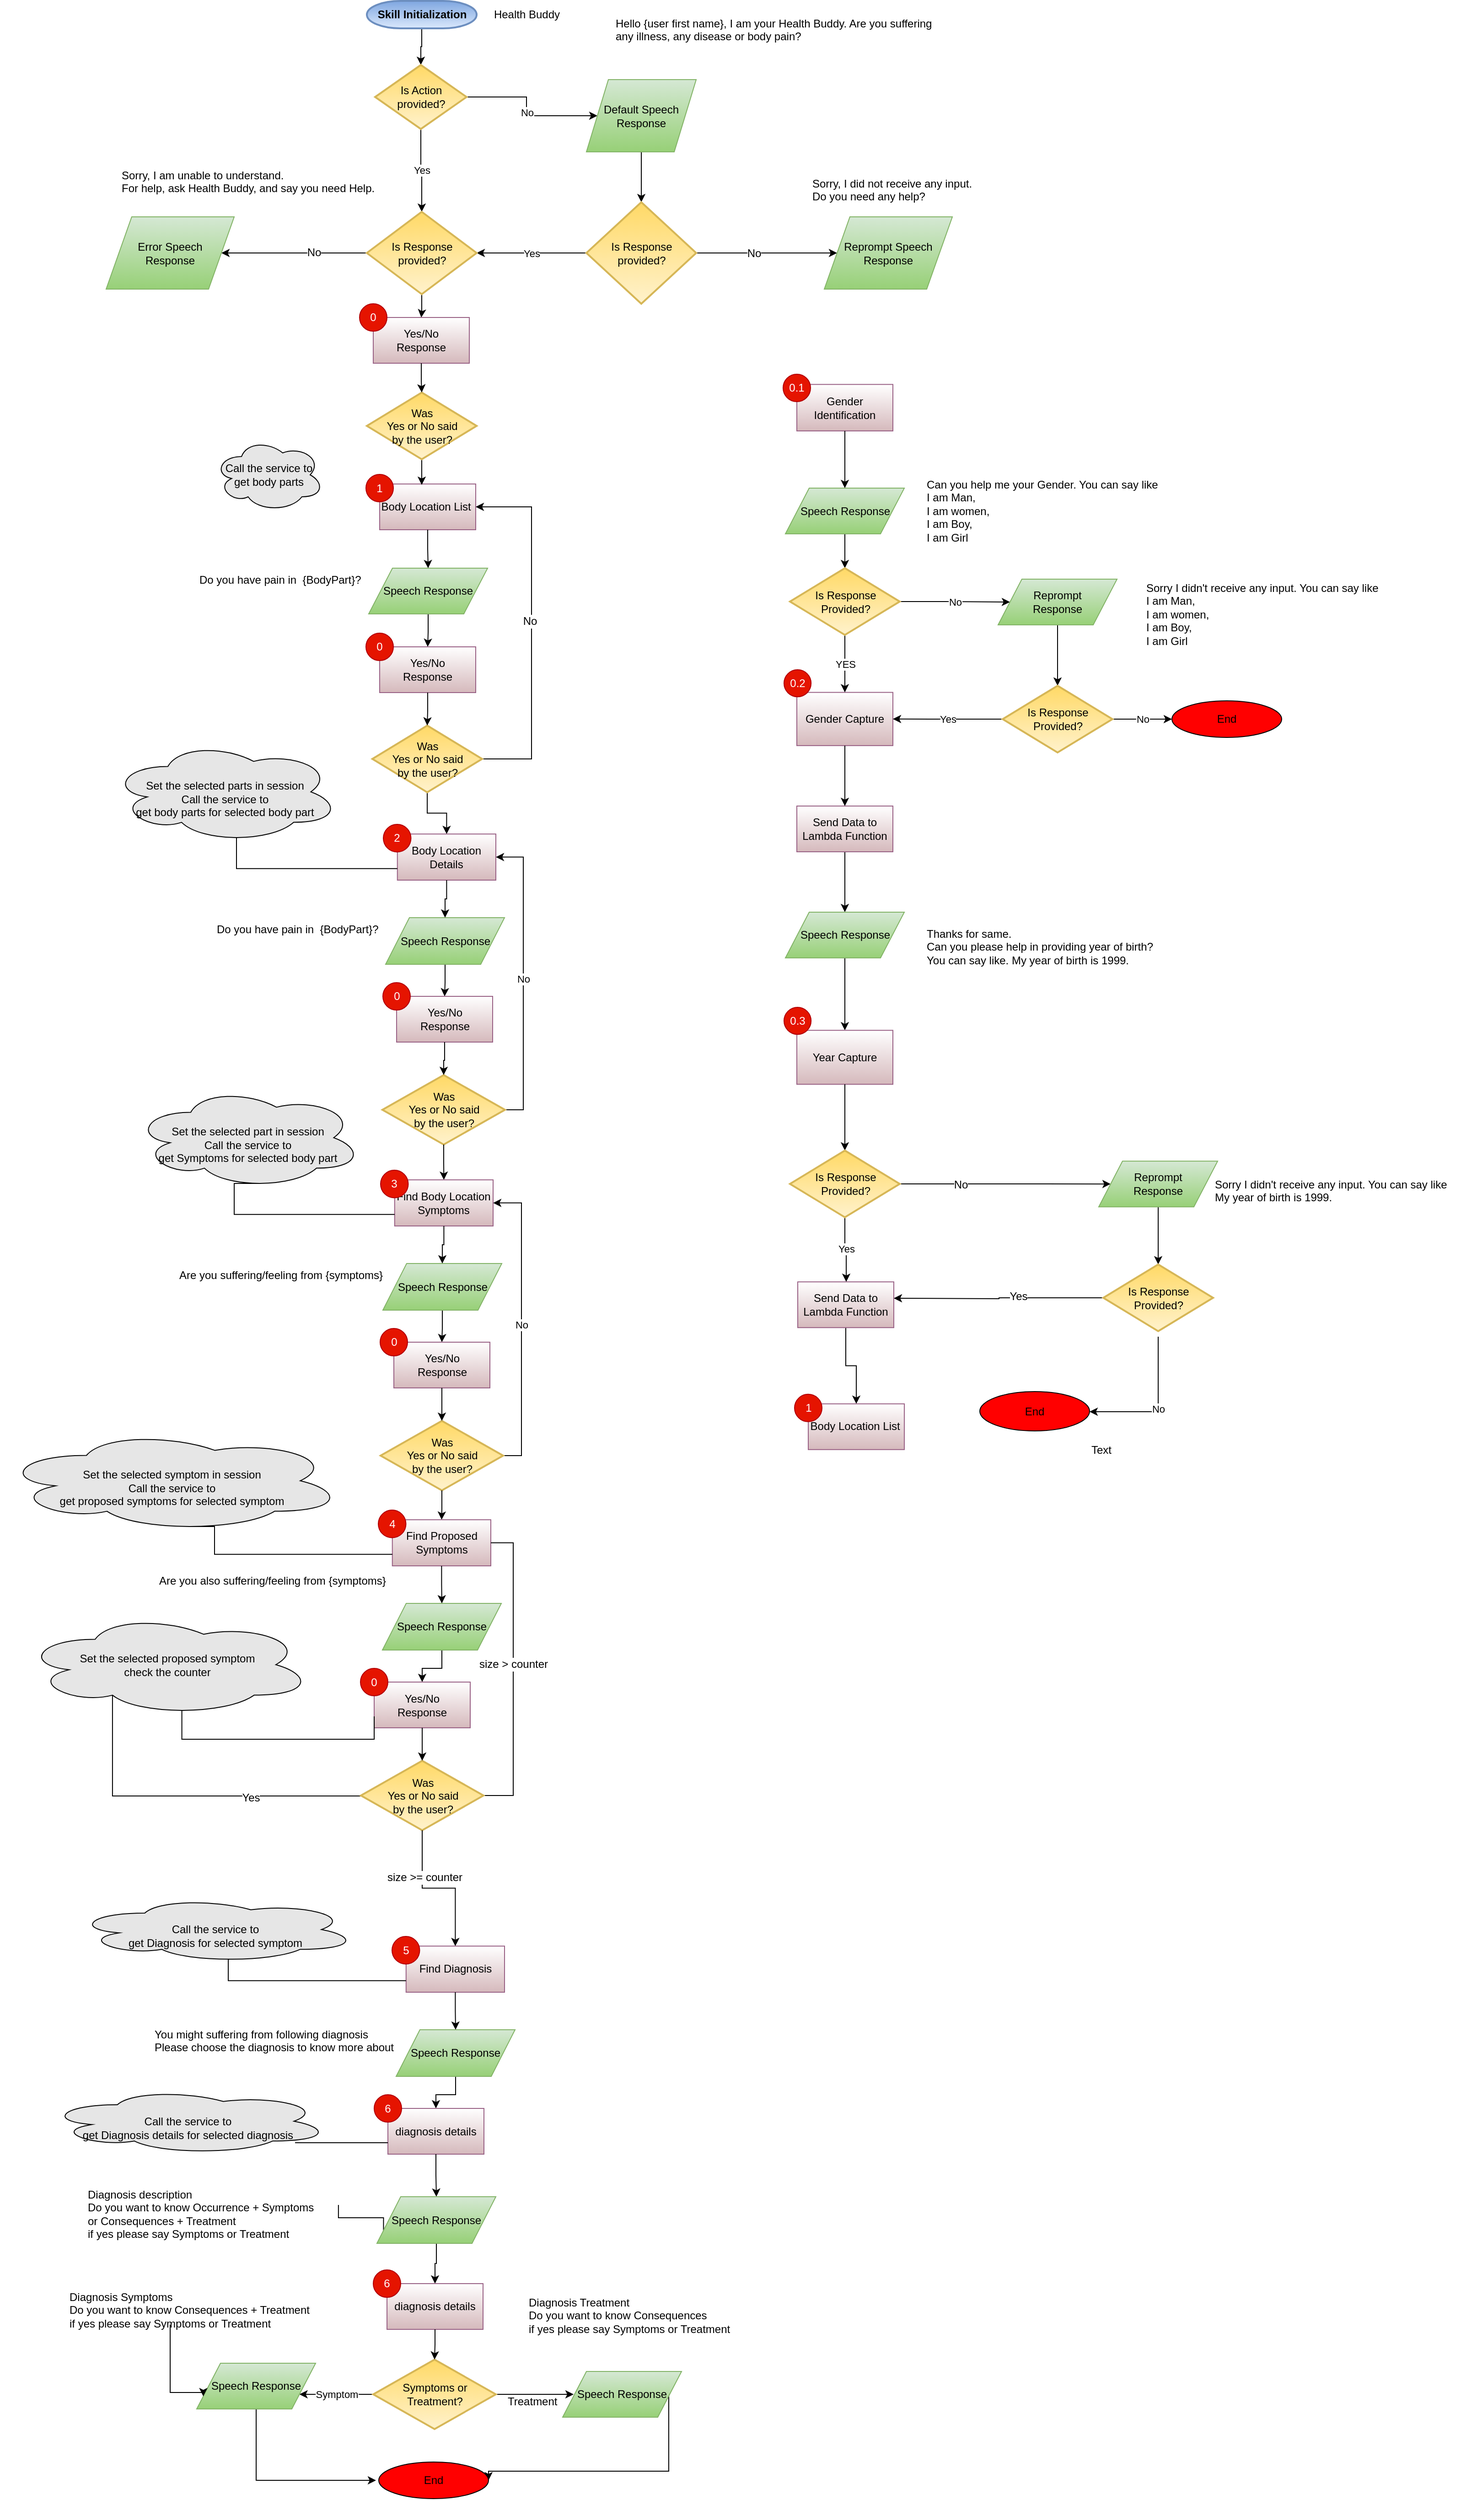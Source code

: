 <mxfile version="10.6.7"><diagram id="yexYXzc3wkIzJ4UL2byO" name="Page-1"><mxGraphModel dx="2012" dy="637" grid="1" gridSize="10" guides="1" tooltips="1" connect="1" arrows="1" fold="1" page="1" pageScale="1" pageWidth="850" pageHeight="1100" math="0" shadow="0"><root><mxCell id="0"/><mxCell id="1" parent="0"/><mxCell id="HhdghhGYLFXTuzPqGPr1-6" style="edgeStyle=orthogonalEdgeStyle;rounded=0;orthogonalLoop=1;jettySize=auto;html=1;exitX=0.5;exitY=1;exitDx=0;exitDy=0;exitPerimeter=0;" parent="1" source="HhdghhGYLFXTuzPqGPr1-1" target="HhdghhGYLFXTuzPqGPr1-5" edge="1"><mxGeometry relative="1" as="geometry"/></mxCell><mxCell id="HhdghhGYLFXTuzPqGPr1-1" value="Skill Initialization" style="shape=mxgraph.flowchart.terminator;fillColor=#dae8fc;strokeColor=#6c8ebf;strokeWidth=2;gradientDirection=north;fontStyle=1;html=1;gradientColor=#7ea6e0;" parent="1" vertex="1"><mxGeometry x="170" y="90" width="120" height="30" as="geometry"/></mxCell><mxCell id="HhdghhGYLFXTuzPqGPr1-2" value="Health Buddy" style="text;html=1;strokeColor=none;fillColor=none;align=center;verticalAlign=middle;whiteSpace=wrap;rounded=0;" parent="1" vertex="1"><mxGeometry x="300" y="95" width="90" height="20" as="geometry"/></mxCell><mxCell id="HhdghhGYLFXTuzPqGPr1-8" value="No" style="edgeStyle=orthogonalEdgeStyle;rounded=0;orthogonalLoop=1;jettySize=auto;html=1;exitX=1;exitY=0.5;exitDx=0;exitDy=0;exitPerimeter=0;entryX=0;entryY=0.5;entryDx=0;entryDy=0;" parent="1" source="HhdghhGYLFXTuzPqGPr1-5" target="HhdghhGYLFXTuzPqGPr1-7" edge="1"><mxGeometry relative="1" as="geometry"/></mxCell><mxCell id="HhdghhGYLFXTuzPqGPr1-24" value="Yes" style="edgeStyle=orthogonalEdgeStyle;rounded=0;orthogonalLoop=1;jettySize=auto;html=1;exitX=0.5;exitY=1;exitDx=0;exitDy=0;exitPerimeter=0;entryX=0.5;entryY=0;entryDx=0;entryDy=0;entryPerimeter=0;" parent="1" source="HhdghhGYLFXTuzPqGPr1-5" target="HhdghhGYLFXTuzPqGPr1-23" edge="1"><mxGeometry relative="1" as="geometry"/></mxCell><mxCell id="HhdghhGYLFXTuzPqGPr1-5" value="Is Action &lt;br&gt;provided?" style="shape=mxgraph.flowchart.decision;fillColor=#fff2cc;strokeColor=#d6b656;strokeWidth=2;gradientDirection=north;fontStyle=0;html=1;gradientColor=#ffd966;" parent="1" vertex="1"><mxGeometry x="179" y="160" width="100" height="70" as="geometry"/></mxCell><mxCell id="HhdghhGYLFXTuzPqGPr1-11" style="edgeStyle=orthogonalEdgeStyle;rounded=0;orthogonalLoop=1;jettySize=auto;html=1;exitX=0.5;exitY=1;exitDx=0;exitDy=0;entryX=0.5;entryY=0;entryDx=0;entryDy=0;entryPerimeter=0;" parent="1" source="HhdghhGYLFXTuzPqGPr1-7" target="HhdghhGYLFXTuzPqGPr1-10" edge="1"><mxGeometry relative="1" as="geometry"/></mxCell><mxCell id="HhdghhGYLFXTuzPqGPr1-7" value="Default Speech Response" style="shape=parallelogram;perimeter=parallelogramPerimeter;whiteSpace=wrap;html=1;fillColor=#d5e8d4;strokeColor=#82b366;gradientColor=#97d077;" parent="1" vertex="1"><mxGeometry x="410" y="176" width="120" height="79" as="geometry"/></mxCell><mxCell id="HhdghhGYLFXTuzPqGPr1-9" value="Hello {user first name}, I am your Health Buddy. Are you suffering&amp;nbsp;&lt;br&gt;any illness, any disease or body pain?&lt;br&gt;" style="text;html=1;resizable=0;points=[];autosize=1;align=left;verticalAlign=top;spacingTop=-4;" parent="1" vertex="1"><mxGeometry x="440" y="105" width="370" height="30" as="geometry"/></mxCell><mxCell id="HhdghhGYLFXTuzPqGPr1-13" style="edgeStyle=orthogonalEdgeStyle;rounded=0;orthogonalLoop=1;jettySize=auto;html=1;exitX=1;exitY=0.5;exitDx=0;exitDy=0;exitPerimeter=0;entryX=0;entryY=0.5;entryDx=0;entryDy=0;" parent="1" source="HhdghhGYLFXTuzPqGPr1-10" target="HhdghhGYLFXTuzPqGPr1-12" edge="1"><mxGeometry relative="1" as="geometry"/></mxCell><mxCell id="HhdghhGYLFXTuzPqGPr1-14" value="No" style="text;html=1;resizable=0;points=[];align=center;verticalAlign=middle;labelBackgroundColor=#ffffff;" parent="HhdghhGYLFXTuzPqGPr1-13" vertex="1" connectable="0"><mxGeometry x="-0.18" relative="1" as="geometry"><mxPoint as="offset"/></mxGeometry></mxCell><mxCell id="HhdghhGYLFXTuzPqGPr1-25" value="Yes" style="edgeStyle=orthogonalEdgeStyle;rounded=0;orthogonalLoop=1;jettySize=auto;html=1;exitX=0;exitY=0.5;exitDx=0;exitDy=0;exitPerimeter=0;" parent="1" source="HhdghhGYLFXTuzPqGPr1-10" target="HhdghhGYLFXTuzPqGPr1-23" edge="1"><mxGeometry relative="1" as="geometry"/></mxCell><mxCell id="HhdghhGYLFXTuzPqGPr1-10" value="Is Response &lt;br&gt;provided?" style="shape=mxgraph.flowchart.decision;fillColor=#fff2cc;strokeColor=#d6b656;strokeWidth=2;gradientDirection=north;fontStyle=0;html=1;gradientColor=#ffd966;" parent="1" vertex="1"><mxGeometry x="410" y="310" width="120" height="111" as="geometry"/></mxCell><mxCell id="HhdghhGYLFXTuzPqGPr1-12" value="Reprompt Speech Response" style="shape=parallelogram;perimeter=parallelogramPerimeter;whiteSpace=wrap;html=1;fillColor=#d5e8d4;strokeColor=#82b366;gradientColor=#97d077;" parent="1" vertex="1"><mxGeometry x="670" y="326" width="140" height="79" as="geometry"/></mxCell><mxCell id="HhdghhGYLFXTuzPqGPr1-15" value="Sorry, I did not receive any input. &lt;br&gt;Do you need any help?&amp;nbsp;" style="text;html=1;resizable=0;points=[];autosize=1;align=left;verticalAlign=top;spacingTop=-4;" parent="1" vertex="1"><mxGeometry x="655" y="280" width="190" height="30" as="geometry"/></mxCell><mxCell id="HhdghhGYLFXTuzPqGPr1-27" style="edgeStyle=orthogonalEdgeStyle;rounded=0;orthogonalLoop=1;jettySize=auto;html=1;exitX=0;exitY=0.5;exitDx=0;exitDy=0;exitPerimeter=0;" parent="1" source="HhdghhGYLFXTuzPqGPr1-23" target="HhdghhGYLFXTuzPqGPr1-26" edge="1"><mxGeometry relative="1" as="geometry"/></mxCell><mxCell id="HhdghhGYLFXTuzPqGPr1-30" value="No" style="text;html=1;resizable=0;points=[];align=center;verticalAlign=middle;labelBackgroundColor=#ffffff;" parent="HhdghhGYLFXTuzPqGPr1-27" vertex="1" connectable="0"><mxGeometry x="-0.114" y="-12" relative="1" as="geometry"><mxPoint x="12" y="11" as="offset"/></mxGeometry></mxCell><mxCell id="ZBd6XxnPCs_JiN9Ox6Yn-4" style="edgeStyle=orthogonalEdgeStyle;rounded=0;orthogonalLoop=1;jettySize=auto;html=1;entryX=0.5;entryY=0;entryDx=0;entryDy=0;" parent="1" source="HhdghhGYLFXTuzPqGPr1-23" target="ZBd6XxnPCs_JiN9Ox6Yn-2" edge="1"><mxGeometry relative="1" as="geometry"/></mxCell><mxCell id="HhdghhGYLFXTuzPqGPr1-23" value="Is Response &lt;br&gt;provided?" style="shape=mxgraph.flowchart.decision;fillColor=#fff2cc;strokeColor=#d6b656;strokeWidth=2;gradientDirection=north;fontStyle=0;html=1;gradientColor=#ffd966;" parent="1" vertex="1"><mxGeometry x="170" y="320.5" width="120" height="90" as="geometry"/></mxCell><mxCell id="HhdghhGYLFXTuzPqGPr1-26" value="Error Speech &lt;br&gt;Response" style="shape=parallelogram;perimeter=parallelogramPerimeter;whiteSpace=wrap;html=1;fillColor=#d5e8d4;strokeColor=#82b366;gradientColor=#97d077;" parent="1" vertex="1"><mxGeometry x="-115" y="326" width="140" height="79" as="geometry"/></mxCell><mxCell id="HhdghhGYLFXTuzPqGPr1-28" value="Sorry, I am unable to understand.&lt;br&gt;For help, ask Health Buddy, and say you need Help.&lt;br&gt;" style="text;html=1;resizable=0;points=[];autosize=1;align=left;verticalAlign=top;spacingTop=-4;" parent="1" vertex="1"><mxGeometry x="-100" y="271" width="290" height="30" as="geometry"/></mxCell><mxCell id="HhdghhGYLFXTuzPqGPr1-79" value="" style="group" parent="1" vertex="1" connectable="0"><mxGeometry x="169" y="607.5" width="120" height="60.5" as="geometry"/></mxCell><mxCell id="HhdghhGYLFXTuzPqGPr1-33" value="Body Location List&amp;nbsp;" style="rounded=0;whiteSpace=wrap;html=1;fillColor=#ffffff;strokeColor=#996185;gradientColor=#D5B9BC;" parent="HhdghhGYLFXTuzPqGPr1-79" vertex="1"><mxGeometry x="15" y="10.5" width="105" height="50" as="geometry"/></mxCell><mxCell id="HhdghhGYLFXTuzPqGPr1-48" value="1" style="ellipse;whiteSpace=wrap;html=1;aspect=fixed;fillColor=#e51400;strokeColor=#B20000;fontColor=#ffffff;" parent="HhdghhGYLFXTuzPqGPr1-79" vertex="1"><mxGeometry width="30" height="30" as="geometry"/></mxCell><mxCell id="ZBd6XxnPCs_JiN9Ox6Yn-1" value="" style="group" parent="1" vertex="1" connectable="0"><mxGeometry x="162" y="421" width="120" height="65" as="geometry"/></mxCell><mxCell id="ZBd6XxnPCs_JiN9Ox6Yn-2" value="Yes/No &lt;br&gt;Response" style="rounded=0;whiteSpace=wrap;html=1;fillColor=#ffffff;strokeColor=#996185;gradientColor=#D5B9BC;" parent="ZBd6XxnPCs_JiN9Ox6Yn-1" vertex="1"><mxGeometry x="15" y="15" width="105" height="50" as="geometry"/></mxCell><mxCell id="ZBd6XxnPCs_JiN9Ox6Yn-3" value="0" style="ellipse;whiteSpace=wrap;html=1;aspect=fixed;fillColor=#e51400;strokeColor=#B20000;fontColor=#ffffff;" parent="ZBd6XxnPCs_JiN9Ox6Yn-1" vertex="1"><mxGeometry width="30" height="30" as="geometry"/></mxCell><mxCell id="ZBd6XxnPCs_JiN9Ox6Yn-8" style="edgeStyle=orthogonalEdgeStyle;rounded=0;orthogonalLoop=1;jettySize=auto;html=1;exitX=0.5;exitY=1;exitDx=0;exitDy=0;exitPerimeter=0;entryX=0.438;entryY=0.02;entryDx=0;entryDy=0;entryPerimeter=0;" parent="1" source="ZBd6XxnPCs_JiN9Ox6Yn-5" target="HhdghhGYLFXTuzPqGPr1-33" edge="1"><mxGeometry relative="1" as="geometry"/></mxCell><mxCell id="ZBd6XxnPCs_JiN9Ox6Yn-5" value="Was&lt;br&gt;Yes or No said&lt;br&gt;by the user?&lt;br&gt;" style="shape=mxgraph.flowchart.decision;fillColor=#fff2cc;strokeColor=#d6b656;strokeWidth=2;gradientDirection=north;fontStyle=0;html=1;gradientColor=#ffd966;" parent="1" vertex="1"><mxGeometry x="170" y="518" width="120" height="73" as="geometry"/></mxCell><mxCell id="ZBd6XxnPCs_JiN9Ox6Yn-7" value="" style="edgeStyle=orthogonalEdgeStyle;rounded=0;orthogonalLoop=1;jettySize=auto;html=1;" parent="1" source="ZBd6XxnPCs_JiN9Ox6Yn-2" target="ZBd6XxnPCs_JiN9Ox6Yn-5" edge="1"><mxGeometry relative="1" as="geometry"/></mxCell><mxCell id="ZBd6XxnPCs_JiN9Ox6Yn-9" value="Call the service to&lt;br&gt;get body parts&lt;br&gt;" style="ellipse;shape=cloud;whiteSpace=wrap;html=1;fillColor=#E6E6E6;" parent="1" vertex="1"><mxGeometry x="3" y="568" width="120" height="80" as="geometry"/></mxCell><mxCell id="ZBd6XxnPCs_JiN9Ox6Yn-17" value="" style="edgeStyle=orthogonalEdgeStyle;rounded=0;orthogonalLoop=1;jettySize=auto;html=1;" parent="1" source="ZBd6XxnPCs_JiN9Ox6Yn-10" target="ZBd6XxnPCs_JiN9Ox6Yn-14" edge="1"><mxGeometry relative="1" as="geometry"/></mxCell><mxCell id="ZBd6XxnPCs_JiN9Ox6Yn-10" value="Speech Response" style="shape=parallelogram;perimeter=parallelogramPerimeter;whiteSpace=wrap;html=1;fillColor=#d5e8d4;strokeColor=#82b366;gradientColor=#97d077;" parent="1" vertex="1"><mxGeometry x="172" y="710" width="130" height="50" as="geometry"/></mxCell><mxCell id="ZBd6XxnPCs_JiN9Ox6Yn-11" style="edgeStyle=orthogonalEdgeStyle;rounded=0;orthogonalLoop=1;jettySize=auto;html=1;exitX=0.5;exitY=1;exitDx=0;exitDy=0;entryX=0.5;entryY=0;entryDx=0;entryDy=0;" parent="1" source="HhdghhGYLFXTuzPqGPr1-33" target="ZBd6XxnPCs_JiN9Ox6Yn-10" edge="1"><mxGeometry relative="1" as="geometry"/></mxCell><mxCell id="ZBd6XxnPCs_JiN9Ox6Yn-12" value="Do you have pain in&amp;nbsp; {BodyPart}?&lt;br&gt;" style="text;html=1;resizable=0;points=[];autosize=1;align=left;verticalAlign=top;spacingTop=-4;" parent="1" vertex="1"><mxGeometry x="-15" y="713" width="190" height="20" as="geometry"/></mxCell><mxCell id="ZBd6XxnPCs_JiN9Ox6Yn-13" value="" style="group" parent="1" vertex="1" connectable="0"><mxGeometry x="169" y="781" width="120" height="65" as="geometry"/></mxCell><mxCell id="ZBd6XxnPCs_JiN9Ox6Yn-14" value="Yes/No &lt;br&gt;Response" style="rounded=0;whiteSpace=wrap;html=1;fillColor=#ffffff;strokeColor=#996185;gradientColor=#D5B9BC;" parent="ZBd6XxnPCs_JiN9Ox6Yn-13" vertex="1"><mxGeometry x="15" y="15" width="105" height="50" as="geometry"/></mxCell><mxCell id="ZBd6XxnPCs_JiN9Ox6Yn-15" value="0" style="ellipse;whiteSpace=wrap;html=1;aspect=fixed;fillColor=#e51400;strokeColor=#B20000;fontColor=#ffffff;" parent="ZBd6XxnPCs_JiN9Ox6Yn-13" vertex="1"><mxGeometry width="30" height="30" as="geometry"/></mxCell><mxCell id="ZBd6XxnPCs_JiN9Ox6Yn-20" style="edgeStyle=orthogonalEdgeStyle;rounded=0;orthogonalLoop=1;jettySize=auto;html=1;exitX=1;exitY=0.5;exitDx=0;exitDy=0;exitPerimeter=0;entryX=1;entryY=0.5;entryDx=0;entryDy=0;" parent="1" source="ZBd6XxnPCs_JiN9Ox6Yn-16" target="HhdghhGYLFXTuzPqGPr1-33" edge="1"><mxGeometry relative="1" as="geometry"><Array as="points"><mxPoint x="350" y="919"/><mxPoint x="350" y="643"/></Array></mxGeometry></mxCell><mxCell id="ZBd6XxnPCs_JiN9Ox6Yn-35" value="No" style="text;html=1;resizable=0;points=[];align=center;verticalAlign=middle;labelBackgroundColor=#ffffff;" parent="ZBd6XxnPCs_JiN9Ox6Yn-20" vertex="1" connectable="0"><mxGeometry x="0.049" y="2" relative="1" as="geometry"><mxPoint as="offset"/></mxGeometry></mxCell><mxCell id="ZBd6XxnPCs_JiN9Ox6Yn-31" value="" style="edgeStyle=orthogonalEdgeStyle;rounded=0;orthogonalLoop=1;jettySize=auto;html=1;" parent="1" source="ZBd6XxnPCs_JiN9Ox6Yn-16" target="ZBd6XxnPCs_JiN9Ox6Yn-22" edge="1"><mxGeometry relative="1" as="geometry"/></mxCell><mxCell id="ZBd6XxnPCs_JiN9Ox6Yn-16" value="Was&lt;br&gt;Yes or No said&lt;br&gt;by the user?&lt;br&gt;" style="shape=mxgraph.flowchart.decision;fillColor=#fff2cc;strokeColor=#d6b656;strokeWidth=2;gradientDirection=north;fontStyle=0;html=1;gradientColor=#ffd966;" parent="1" vertex="1"><mxGeometry x="176" y="882" width="120" height="73" as="geometry"/></mxCell><mxCell id="ZBd6XxnPCs_JiN9Ox6Yn-18" value="" style="edgeStyle=orthogonalEdgeStyle;rounded=0;orthogonalLoop=1;jettySize=auto;html=1;" parent="1" source="ZBd6XxnPCs_JiN9Ox6Yn-14" target="ZBd6XxnPCs_JiN9Ox6Yn-16" edge="1"><mxGeometry relative="1" as="geometry"/></mxCell><mxCell id="ZBd6XxnPCs_JiN9Ox6Yn-21" value="" style="group" parent="1" vertex="1" connectable="0"><mxGeometry x="188" y="990" width="123" height="62" as="geometry"/></mxCell><mxCell id="ZBd6XxnPCs_JiN9Ox6Yn-22" value="Body Location Details" style="rounded=0;whiteSpace=wrap;html=1;fillColor=#ffffff;strokeColor=#996185;gradientColor=#D5B9BC;" parent="ZBd6XxnPCs_JiN9Ox6Yn-21" vertex="1"><mxGeometry x="15.375" y="10.585" width="107.625" height="50.407" as="geometry"/></mxCell><mxCell id="ZBd6XxnPCs_JiN9Ox6Yn-23" value="2" style="ellipse;whiteSpace=wrap;html=1;aspect=fixed;fillColor=#e51400;strokeColor=#B20000;fontColor=#ffffff;" parent="ZBd6XxnPCs_JiN9Ox6Yn-21" vertex="1"><mxGeometry width="30.244" height="30.244" as="geometry"/></mxCell><mxCell id="ZBd6XxnPCs_JiN9Ox6Yn-37" style="edgeStyle=orthogonalEdgeStyle;rounded=0;orthogonalLoop=1;jettySize=auto;html=1;entryX=0;entryY=0.75;entryDx=0;entryDy=0;endArrow=none;endFill=0;exitX=0.55;exitY=0.95;exitDx=0;exitDy=0;exitPerimeter=0;" parent="1" source="ZBd6XxnPCs_JiN9Ox6Yn-24" target="ZBd6XxnPCs_JiN9Ox6Yn-22" edge="1"><mxGeometry relative="1" as="geometry"><Array as="points"><mxPoint x="28" y="1038"/></Array></mxGeometry></mxCell><mxCell id="ZBd6XxnPCs_JiN9Ox6Yn-24" value="&lt;br&gt;Set the selected parts in session&lt;br&gt;Call the service to&lt;br&gt;get body parts for selected body part&lt;br&gt;" style="ellipse;shape=cloud;whiteSpace=wrap;html=1;fillColor=#E6E6E6;" parent="1" vertex="1"><mxGeometry x="-110" y="899" width="250" height="111" as="geometry"/></mxCell><mxCell id="ZBd6XxnPCs_JiN9Ox6Yn-33" value="" style="edgeStyle=orthogonalEdgeStyle;rounded=0;orthogonalLoop=1;jettySize=auto;html=1;" parent="1" source="ZBd6XxnPCs_JiN9Ox6Yn-25" target="ZBd6XxnPCs_JiN9Ox6Yn-28" edge="1"><mxGeometry relative="1" as="geometry"/></mxCell><mxCell id="ZBd6XxnPCs_JiN9Ox6Yn-25" value="Speech Response" style="shape=parallelogram;perimeter=parallelogramPerimeter;whiteSpace=wrap;html=1;fillColor=#d5e8d4;strokeColor=#82b366;gradientColor=#97d077;" parent="1" vertex="1"><mxGeometry x="190.5" y="1092" width="130" height="51" as="geometry"/></mxCell><mxCell id="ZBd6XxnPCs_JiN9Ox6Yn-26" value="Do you have pain in&amp;nbsp; {BodyPart}?&lt;br&gt;" style="text;html=1;resizable=0;points=[];autosize=1;align=left;verticalAlign=top;spacingTop=-4;" parent="1" vertex="1"><mxGeometry x="3.5" y="1095" width="190" height="20" as="geometry"/></mxCell><mxCell id="ZBd6XxnPCs_JiN9Ox6Yn-27" value="" style="group" parent="1" vertex="1" connectable="0"><mxGeometry x="187.5" y="1163" width="120" height="66" as="geometry"/></mxCell><mxCell id="ZBd6XxnPCs_JiN9Ox6Yn-28" value="Yes/No &lt;br&gt;Response" style="rounded=0;whiteSpace=wrap;html=1;fillColor=#ffffff;strokeColor=#996185;gradientColor=#D5B9BC;" parent="ZBd6XxnPCs_JiN9Ox6Yn-27" vertex="1"><mxGeometry x="15" y="15" width="105" height="50" as="geometry"/></mxCell><mxCell id="ZBd6XxnPCs_JiN9Ox6Yn-29" value="0" style="ellipse;whiteSpace=wrap;html=1;aspect=fixed;fillColor=#e51400;strokeColor=#B20000;fontColor=#ffffff;" parent="ZBd6XxnPCs_JiN9Ox6Yn-27" vertex="1"><mxGeometry width="30" height="30" as="geometry"/></mxCell><mxCell id="ZBd6XxnPCs_JiN9Ox6Yn-36" value="No" style="edgeStyle=orthogonalEdgeStyle;rounded=0;orthogonalLoop=1;jettySize=auto;html=1;exitX=1;exitY=0.5;exitDx=0;exitDy=0;exitPerimeter=0;entryX=1;entryY=0.5;entryDx=0;entryDy=0;" parent="1" source="ZBd6XxnPCs_JiN9Ox6Yn-30" target="ZBd6XxnPCs_JiN9Ox6Yn-22" edge="1"><mxGeometry relative="1" as="geometry"/></mxCell><mxCell id="ZBd6XxnPCs_JiN9Ox6Yn-30" value="Was&lt;br&gt;Yes or No said&lt;br&gt;by the user?&lt;br&gt;" style="shape=mxgraph.flowchart.decision;fillColor=#fff2cc;strokeColor=#d6b656;strokeWidth=2;gradientDirection=north;fontStyle=0;html=1;gradientColor=#ffd966;" parent="1" vertex="1"><mxGeometry x="187" y="1264" width="134" height="76" as="geometry"/></mxCell><mxCell id="ZBd6XxnPCs_JiN9Ox6Yn-32" value="" style="edgeStyle=orthogonalEdgeStyle;rounded=0;orthogonalLoop=1;jettySize=auto;html=1;" parent="1" source="ZBd6XxnPCs_JiN9Ox6Yn-22" target="ZBd6XxnPCs_JiN9Ox6Yn-25" edge="1"><mxGeometry relative="1" as="geometry"/></mxCell><mxCell id="ZBd6XxnPCs_JiN9Ox6Yn-34" value="" style="edgeStyle=orthogonalEdgeStyle;rounded=0;orthogonalLoop=1;jettySize=auto;html=1;" parent="1" source="ZBd6XxnPCs_JiN9Ox6Yn-28" target="ZBd6XxnPCs_JiN9Ox6Yn-30" edge="1"><mxGeometry relative="1" as="geometry"/></mxCell><mxCell id="ZBd6XxnPCs_JiN9Ox6Yn-39" value="" style="edgeStyle=orthogonalEdgeStyle;rounded=0;orthogonalLoop=1;jettySize=auto;html=1;exitX=0.5;exitY=1;exitDx=0;exitDy=0;exitPerimeter=0;" parent="1" source="ZBd6XxnPCs_JiN9Ox6Yn-30" target="ZBd6XxnPCs_JiN9Ox6Yn-41" edge="1"><mxGeometry relative="1" as="geometry"><mxPoint x="260.5" y="1438" as="sourcePoint"/></mxGeometry></mxCell><mxCell id="ZBd6XxnPCs_JiN9Ox6Yn-40" value="" style="group" parent="1" vertex="1" connectable="0"><mxGeometry x="185" y="1368" width="123" height="62" as="geometry"/></mxCell><mxCell id="ZBd6XxnPCs_JiN9Ox6Yn-41" value="Find Body Location Symptoms" style="rounded=0;whiteSpace=wrap;html=1;fillColor=#ffffff;strokeColor=#996185;gradientColor=#D5B9BC;" parent="ZBd6XxnPCs_JiN9Ox6Yn-40" vertex="1"><mxGeometry x="15.375" y="10.585" width="107.625" height="50.407" as="geometry"/></mxCell><mxCell id="ZBd6XxnPCs_JiN9Ox6Yn-42" value="3" style="ellipse;whiteSpace=wrap;html=1;aspect=fixed;fillColor=#e51400;strokeColor=#B20000;fontColor=#ffffff;" parent="ZBd6XxnPCs_JiN9Ox6Yn-40" vertex="1"><mxGeometry width="30.244" height="30.244" as="geometry"/></mxCell><mxCell id="ZBd6XxnPCs_JiN9Ox6Yn-43" style="edgeStyle=orthogonalEdgeStyle;rounded=0;orthogonalLoop=1;jettySize=auto;html=1;entryX=0;entryY=0.75;entryDx=0;entryDy=0;endArrow=none;endFill=0;exitX=0.55;exitY=0.95;exitDx=0;exitDy=0;exitPerimeter=0;" parent="1" source="ZBd6XxnPCs_JiN9Ox6Yn-44" target="ZBd6XxnPCs_JiN9Ox6Yn-41" edge="1"><mxGeometry relative="1" as="geometry"><Array as="points"><mxPoint x="25" y="1416"/></Array></mxGeometry></mxCell><mxCell id="ZBd6XxnPCs_JiN9Ox6Yn-44" value="&lt;br&gt;Set the selected part in session&lt;br&gt;Call the service to&lt;br&gt;get Symptoms for selected body part&lt;br&gt;" style="ellipse;shape=cloud;whiteSpace=wrap;html=1;fillColor=#E6E6E6;" parent="1" vertex="1"><mxGeometry x="-85" y="1277" width="250" height="111" as="geometry"/></mxCell><mxCell id="ZBd6XxnPCs_JiN9Ox6Yn-45" value="" style="edgeStyle=orthogonalEdgeStyle;rounded=0;orthogonalLoop=1;jettySize=auto;html=1;" parent="1" source="ZBd6XxnPCs_JiN9Ox6Yn-46" target="ZBd6XxnPCs_JiN9Ox6Yn-49" edge="1"><mxGeometry relative="1" as="geometry"/></mxCell><mxCell id="ZBd6XxnPCs_JiN9Ox6Yn-46" value="Speech Response" style="shape=parallelogram;perimeter=parallelogramPerimeter;whiteSpace=wrap;html=1;fillColor=#d5e8d4;strokeColor=#82b366;gradientColor=#97d077;" parent="1" vertex="1"><mxGeometry x="187.5" y="1470" width="130" height="51" as="geometry"/></mxCell><mxCell id="ZBd6XxnPCs_JiN9Ox6Yn-47" value="Are you suffering/feeling from {symptoms}&amp;nbsp;&amp;nbsp;&lt;br&gt;" style="text;html=1;resizable=0;points=[];autosize=1;align=left;verticalAlign=top;spacingTop=-4;" parent="1" vertex="1"><mxGeometry x="-37.5" y="1473" width="240" height="20" as="geometry"/></mxCell><mxCell id="ZBd6XxnPCs_JiN9Ox6Yn-48" value="" style="group" parent="1" vertex="1" connectable="0"><mxGeometry x="184.5" y="1541" width="120" height="66" as="geometry"/></mxCell><mxCell id="ZBd6XxnPCs_JiN9Ox6Yn-49" value="Yes/No &lt;br&gt;Response" style="rounded=0;whiteSpace=wrap;html=1;fillColor=#ffffff;strokeColor=#996185;gradientColor=#D5B9BC;" parent="ZBd6XxnPCs_JiN9Ox6Yn-48" vertex="1"><mxGeometry x="15" y="15" width="105" height="50" as="geometry"/></mxCell><mxCell id="ZBd6XxnPCs_JiN9Ox6Yn-50" value="0" style="ellipse;whiteSpace=wrap;html=1;aspect=fixed;fillColor=#e51400;strokeColor=#B20000;fontColor=#ffffff;" parent="ZBd6XxnPCs_JiN9Ox6Yn-48" vertex="1"><mxGeometry width="30" height="30" as="geometry"/></mxCell><mxCell id="ZBd6XxnPCs_JiN9Ox6Yn-51" value="No" style="edgeStyle=orthogonalEdgeStyle;rounded=0;orthogonalLoop=1;jettySize=auto;html=1;exitX=1;exitY=0.5;exitDx=0;exitDy=0;exitPerimeter=0;entryX=1;entryY=0.5;entryDx=0;entryDy=0;" parent="1" source="ZBd6XxnPCs_JiN9Ox6Yn-52" target="ZBd6XxnPCs_JiN9Ox6Yn-41" edge="1"><mxGeometry relative="1" as="geometry"/></mxCell><mxCell id="ZBd6XxnPCs_JiN9Ox6Yn-52" value="Was&lt;br&gt;Yes or No said&lt;br&gt;by the user?&lt;br&gt;" style="shape=mxgraph.flowchart.decision;fillColor=#fff2cc;strokeColor=#d6b656;strokeWidth=2;gradientDirection=north;fontStyle=0;html=1;gradientColor=#ffd966;" parent="1" vertex="1"><mxGeometry x="185" y="1642" width="134" height="76" as="geometry"/></mxCell><mxCell id="ZBd6XxnPCs_JiN9Ox6Yn-53" value="" style="edgeStyle=orthogonalEdgeStyle;rounded=0;orthogonalLoop=1;jettySize=auto;html=1;" parent="1" source="ZBd6XxnPCs_JiN9Ox6Yn-41" target="ZBd6XxnPCs_JiN9Ox6Yn-46" edge="1"><mxGeometry relative="1" as="geometry"/></mxCell><mxCell id="ZBd6XxnPCs_JiN9Ox6Yn-54" value="" style="edgeStyle=orthogonalEdgeStyle;rounded=0;orthogonalLoop=1;jettySize=auto;html=1;" parent="1" source="ZBd6XxnPCs_JiN9Ox6Yn-49" target="ZBd6XxnPCs_JiN9Ox6Yn-52" edge="1"><mxGeometry relative="1" as="geometry"/></mxCell><mxCell id="ZBd6XxnPCs_JiN9Ox6Yn-56" value="" style="edgeStyle=orthogonalEdgeStyle;rounded=0;orthogonalLoop=1;jettySize=auto;html=1;exitX=0.5;exitY=1;exitDx=0;exitDy=0;exitPerimeter=0;" parent="1" source="ZBd6XxnPCs_JiN9Ox6Yn-52" target="ZBd6XxnPCs_JiN9Ox6Yn-58" edge="1"><mxGeometry relative="1" as="geometry"><mxPoint x="232.5" y="1711.5" as="sourcePoint"/></mxGeometry></mxCell><mxCell id="ZBd6XxnPCs_JiN9Ox6Yn-57" value="" style="group" parent="1" vertex="1" connectable="0"><mxGeometry x="182.5" y="1739.5" width="123" height="62" as="geometry"/></mxCell><mxCell id="ZBd6XxnPCs_JiN9Ox6Yn-58" value="Find Proposed Symptoms" style="rounded=0;whiteSpace=wrap;html=1;fillColor=#ffffff;strokeColor=#996185;gradientColor=#D5B9BC;" parent="ZBd6XxnPCs_JiN9Ox6Yn-57" vertex="1"><mxGeometry x="15.375" y="10.585" width="107.625" height="50.407" as="geometry"/></mxCell><mxCell id="ZBd6XxnPCs_JiN9Ox6Yn-59" value="4" style="ellipse;whiteSpace=wrap;html=1;aspect=fixed;fillColor=#e51400;strokeColor=#B20000;fontColor=#ffffff;" parent="ZBd6XxnPCs_JiN9Ox6Yn-57" vertex="1"><mxGeometry width="30.244" height="30.244" as="geometry"/></mxCell><mxCell id="ZBd6XxnPCs_JiN9Ox6Yn-60" style="edgeStyle=orthogonalEdgeStyle;rounded=0;orthogonalLoop=1;jettySize=auto;html=1;entryX=0;entryY=0.75;entryDx=0;entryDy=0;endArrow=none;endFill=0;exitX=0.55;exitY=0.95;exitDx=0;exitDy=0;exitPerimeter=0;" parent="1" source="ZBd6XxnPCs_JiN9Ox6Yn-61" target="ZBd6XxnPCs_JiN9Ox6Yn-58" edge="1"><mxGeometry relative="1" as="geometry"><Array as="points"><mxPoint x="3.5" y="1787.5"/></Array></mxGeometry></mxCell><mxCell id="ZBd6XxnPCs_JiN9Ox6Yn-61" value="&lt;br&gt;Set the selected symptom in session&lt;br&gt;Call the service to&lt;br&gt;get proposed symptoms for selected symptom&lt;br&gt;" style="ellipse;shape=cloud;whiteSpace=wrap;html=1;fillColor=#E6E6E6;" parent="1" vertex="1"><mxGeometry x="-230" y="1652" width="374" height="111" as="geometry"/></mxCell><mxCell id="ZBd6XxnPCs_JiN9Ox6Yn-62" value="" style="edgeStyle=orthogonalEdgeStyle;rounded=0;orthogonalLoop=1;jettySize=auto;html=1;" parent="1" source="ZBd6XxnPCs_JiN9Ox6Yn-63" target="ZBd6XxnPCs_JiN9Ox6Yn-67" edge="1"><mxGeometry relative="1" as="geometry"/></mxCell><mxCell id="ZBd6XxnPCs_JiN9Ox6Yn-63" value="Speech Response" style="shape=parallelogram;perimeter=parallelogramPerimeter;whiteSpace=wrap;html=1;fillColor=#d5e8d4;strokeColor=#82b366;gradientColor=#97d077;" parent="1" vertex="1"><mxGeometry x="187" y="1841.5" width="130" height="51" as="geometry"/></mxCell><mxCell id="ZBd6XxnPCs_JiN9Ox6Yn-65" value="Are you also suffering/feeling from {symptoms}&amp;nbsp;&amp;nbsp;&lt;br&gt;" style="text;html=1;resizable=0;points=[];autosize=1;align=left;verticalAlign=top;spacingTop=-4;" parent="1" vertex="1"><mxGeometry x="-59" y="1806.5" width="270" height="20" as="geometry"/></mxCell><mxCell id="ZBd6XxnPCs_JiN9Ox6Yn-66" value="" style="group" parent="1" vertex="1" connectable="0"><mxGeometry x="163" y="1912.5" width="120" height="66" as="geometry"/></mxCell><mxCell id="ZBd6XxnPCs_JiN9Ox6Yn-67" value="Yes/No &lt;br&gt;Response" style="rounded=0;whiteSpace=wrap;html=1;fillColor=#ffffff;strokeColor=#996185;gradientColor=#D5B9BC;" parent="ZBd6XxnPCs_JiN9Ox6Yn-66" vertex="1"><mxGeometry x="15" y="15" width="105" height="50" as="geometry"/></mxCell><mxCell id="ZBd6XxnPCs_JiN9Ox6Yn-68" value="0" style="ellipse;whiteSpace=wrap;html=1;aspect=fixed;fillColor=#e51400;strokeColor=#B20000;fontColor=#ffffff;" parent="ZBd6XxnPCs_JiN9Ox6Yn-66" vertex="1"><mxGeometry width="30" height="30" as="geometry"/></mxCell><mxCell id="ZBd6XxnPCs_JiN9Ox6Yn-76" style="edgeStyle=elbowEdgeStyle;rounded=0;orthogonalLoop=1;jettySize=auto;elbow=vertical;html=1;entryX=0.31;entryY=0.8;entryDx=0;entryDy=0;entryPerimeter=0;endArrow=none;endFill=0;" parent="1" source="ZBd6XxnPCs_JiN9Ox6Yn-70" target="ZBd6XxnPCs_JiN9Ox6Yn-73" edge="1"><mxGeometry relative="1" as="geometry"><Array as="points"><mxPoint x="50" y="2052"/></Array></mxGeometry></mxCell><mxCell id="ZBd6XxnPCs_JiN9Ox6Yn-77" value="Yes" style="text;html=1;resizable=0;points=[];align=center;verticalAlign=middle;labelBackgroundColor=#ffffff;" parent="ZBd6XxnPCs_JiN9Ox6Yn-76" vertex="1" connectable="0"><mxGeometry x="-0.368" y="2" relative="1" as="geometry"><mxPoint as="offset"/></mxGeometry></mxCell><mxCell id="ZBd6XxnPCs_JiN9Ox6Yn-78" style="edgeStyle=elbowEdgeStyle;rounded=0;orthogonalLoop=1;jettySize=auto;elbow=vertical;html=1;exitX=1;exitY=0.5;exitDx=0;exitDy=0;exitPerimeter=0;entryX=1;entryY=0.5;entryDx=0;entryDy=0;endArrow=none;endFill=0;" parent="1" source="ZBd6XxnPCs_JiN9Ox6Yn-70" target="ZBd6XxnPCs_JiN9Ox6Yn-58" edge="1"><mxGeometry relative="1" as="geometry"><Array as="points"><mxPoint x="330" y="1820"/></Array></mxGeometry></mxCell><mxCell id="ZBd6XxnPCs_JiN9Ox6Yn-79" value="size &amp;gt; counter" style="text;html=1;resizable=0;points=[];align=center;verticalAlign=middle;labelBackgroundColor=#ffffff;" parent="ZBd6XxnPCs_JiN9Ox6Yn-78" vertex="1" connectable="0"><mxGeometry x="0.057" relative="1" as="geometry"><mxPoint as="offset"/></mxGeometry></mxCell><mxCell id="ZBd6XxnPCs_JiN9Ox6Yn-70" value="Was&lt;br&gt;Yes or No said&lt;br&gt;by the user?&lt;br&gt;" style="shape=mxgraph.flowchart.decision;fillColor=#fff2cc;strokeColor=#d6b656;strokeWidth=2;gradientDirection=north;fontStyle=0;html=1;gradientColor=#ffd966;" parent="1" vertex="1"><mxGeometry x="163.5" y="2013.5" width="134" height="76" as="geometry"/></mxCell><mxCell id="ZBd6XxnPCs_JiN9Ox6Yn-71" value="" style="edgeStyle=orthogonalEdgeStyle;rounded=0;orthogonalLoop=1;jettySize=auto;html=1;" parent="1" source="ZBd6XxnPCs_JiN9Ox6Yn-58" target="ZBd6XxnPCs_JiN9Ox6Yn-63" edge="1"><mxGeometry relative="1" as="geometry"/></mxCell><mxCell id="ZBd6XxnPCs_JiN9Ox6Yn-72" value="" style="edgeStyle=orthogonalEdgeStyle;rounded=0;orthogonalLoop=1;jettySize=auto;html=1;" parent="1" source="ZBd6XxnPCs_JiN9Ox6Yn-67" target="ZBd6XxnPCs_JiN9Ox6Yn-70" edge="1"><mxGeometry relative="1" as="geometry"/></mxCell><mxCell id="ZBd6XxnPCs_JiN9Ox6Yn-75" style="edgeStyle=elbowEdgeStyle;rounded=0;orthogonalLoop=1;jettySize=auto;elbow=vertical;html=1;exitX=0.55;exitY=0.95;exitDx=0;exitDy=0;exitPerimeter=0;entryX=0;entryY=0.75;entryDx=0;entryDy=0;endArrow=none;endFill=0;" parent="1" source="ZBd6XxnPCs_JiN9Ox6Yn-73" target="ZBd6XxnPCs_JiN9Ox6Yn-67" edge="1"><mxGeometry relative="1" as="geometry"><Array as="points"><mxPoint x="140" y="1990"/><mxPoint x="80" y="1970"/></Array></mxGeometry></mxCell><mxCell id="ZBd6XxnPCs_JiN9Ox6Yn-73" value="Set the selected proposed symptom&lt;br&gt;check the counter&lt;br&gt;" style="ellipse;shape=cloud;whiteSpace=wrap;html=1;fillColor=#E6E6E6;" parent="1" vertex="1"><mxGeometry x="-206" y="1853" width="316" height="111" as="geometry"/></mxCell><mxCell id="ZBd6XxnPCs_JiN9Ox6Yn-80" value="" style="edgeStyle=orthogonalEdgeStyle;rounded=0;orthogonalLoop=1;jettySize=auto;html=1;exitX=0.5;exitY=1;exitDx=0;exitDy=0;exitPerimeter=0;" parent="1" source="ZBd6XxnPCs_JiN9Ox6Yn-70" target="ZBd6XxnPCs_JiN9Ox6Yn-82" edge="1"><mxGeometry relative="1" as="geometry"><mxPoint x="267" y="2184" as="sourcePoint"/></mxGeometry></mxCell><mxCell id="ZBd6XxnPCs_JiN9Ox6Yn-103" value="size &amp;gt;= counter" style="text;html=1;resizable=0;points=[];align=center;verticalAlign=middle;labelBackgroundColor=#ffffff;" parent="ZBd6XxnPCs_JiN9Ox6Yn-80" vertex="1" connectable="0"><mxGeometry x="-0.371" y="2" relative="1" as="geometry"><mxPoint as="offset"/></mxGeometry></mxCell><mxCell id="ZBd6XxnPCs_JiN9Ox6Yn-81" value="" style="group" parent="1" vertex="1" connectable="0"><mxGeometry x="197.5" y="2205.5" width="123" height="62" as="geometry"/></mxCell><mxCell id="ZBd6XxnPCs_JiN9Ox6Yn-82" value="Find Diagnosis" style="rounded=0;whiteSpace=wrap;html=1;fillColor=#ffffff;strokeColor=#996185;gradientColor=#D5B9BC;" parent="ZBd6XxnPCs_JiN9Ox6Yn-81" vertex="1"><mxGeometry x="15.375" y="10.585" width="107.625" height="50.407" as="geometry"/></mxCell><mxCell id="ZBd6XxnPCs_JiN9Ox6Yn-83" value="5" style="ellipse;whiteSpace=wrap;html=1;aspect=fixed;fillColor=#e51400;strokeColor=#B20000;fontColor=#ffffff;" parent="ZBd6XxnPCs_JiN9Ox6Yn-81" vertex="1"><mxGeometry width="30.244" height="30.244" as="geometry"/></mxCell><mxCell id="ZBd6XxnPCs_JiN9Ox6Yn-84" style="edgeStyle=orthogonalEdgeStyle;rounded=0;orthogonalLoop=1;jettySize=auto;html=1;entryX=0;entryY=0.75;entryDx=0;entryDy=0;endArrow=none;endFill=0;exitX=0.55;exitY=0.95;exitDx=0;exitDy=0;exitPerimeter=0;" parent="1" source="ZBd6XxnPCs_JiN9Ox6Yn-85" target="ZBd6XxnPCs_JiN9Ox6Yn-82" edge="1"><mxGeometry relative="1" as="geometry"><Array as="points"><mxPoint x="18.5" y="2253.5"/></Array></mxGeometry></mxCell><mxCell id="ZBd6XxnPCs_JiN9Ox6Yn-85" value="&lt;br&gt;Call the service to&lt;br&gt;get Diagnosis for selected symptom&lt;br&gt;" style="ellipse;shape=cloud;whiteSpace=wrap;html=1;fillColor=#E6E6E6;" parent="1" vertex="1"><mxGeometry x="-150" y="2162" width="309" height="72" as="geometry"/></mxCell><mxCell id="ZBd6XxnPCs_JiN9Ox6Yn-86" value="" style="edgeStyle=orthogonalEdgeStyle;rounded=0;orthogonalLoop=1;jettySize=auto;html=1;" parent="1" source="ZBd6XxnPCs_JiN9Ox6Yn-87" target="ZBd6XxnPCs_JiN9Ox6Yn-90" edge="1"><mxGeometry relative="1" as="geometry"/></mxCell><mxCell id="ZBd6XxnPCs_JiN9Ox6Yn-87" value="Speech Response" style="shape=parallelogram;perimeter=parallelogramPerimeter;whiteSpace=wrap;html=1;fillColor=#d5e8d4;strokeColor=#82b366;gradientColor=#97d077;" parent="1" vertex="1"><mxGeometry x="202" y="2307.5" width="130" height="51" as="geometry"/></mxCell><mxCell id="ZBd6XxnPCs_JiN9Ox6Yn-88" value="You might suffering from following diagnosis&lt;br&gt;Please choose the diagnosis to know more about&lt;br&gt;" style="text;html=1;resizable=0;points=[];autosize=1;align=left;verticalAlign=top;spacingTop=-4;" parent="1" vertex="1"><mxGeometry x="-64" y="2302.5" width="280" height="30" as="geometry"/></mxCell><mxCell id="ZBd6XxnPCs_JiN9Ox6Yn-89" value="" style="group" parent="1" vertex="1" connectable="0"><mxGeometry x="178" y="2378.5" width="120" height="66" as="geometry"/></mxCell><mxCell id="ZBd6XxnPCs_JiN9Ox6Yn-90" value="diagnosis details" style="rounded=0;whiteSpace=wrap;html=1;fillColor=#ffffff;strokeColor=#996185;gradientColor=#D5B9BC;" parent="ZBd6XxnPCs_JiN9Ox6Yn-89" vertex="1"><mxGeometry x="15" y="15" width="105" height="50" as="geometry"/></mxCell><mxCell id="ZBd6XxnPCs_JiN9Ox6Yn-91" value="6" style="ellipse;whiteSpace=wrap;html=1;aspect=fixed;fillColor=#e51400;strokeColor=#B20000;fontColor=#ffffff;" parent="ZBd6XxnPCs_JiN9Ox6Yn-89" vertex="1"><mxGeometry width="30" height="30" as="geometry"/></mxCell><mxCell id="ZBd6XxnPCs_JiN9Ox6Yn-97" value="" style="edgeStyle=orthogonalEdgeStyle;rounded=0;orthogonalLoop=1;jettySize=auto;html=1;" parent="1" source="ZBd6XxnPCs_JiN9Ox6Yn-82" target="ZBd6XxnPCs_JiN9Ox6Yn-87" edge="1"><mxGeometry relative="1" as="geometry"/></mxCell><mxCell id="ZBd6XxnPCs_JiN9Ox6Yn-98" value="" style="edgeStyle=orthogonalEdgeStyle;rounded=0;orthogonalLoop=1;jettySize=auto;html=1;entryX=0.5;entryY=0;entryDx=0;entryDy=0;" parent="1" source="ZBd6XxnPCs_JiN9Ox6Yn-90" target="ZBd6XxnPCs_JiN9Ox6Yn-106" edge="1"><mxGeometry relative="1" as="geometry"><mxPoint x="246" y="2480" as="targetPoint"/></mxGeometry></mxCell><mxCell id="ZBd6XxnPCs_JiN9Ox6Yn-105" style="edgeStyle=elbowEdgeStyle;rounded=0;orthogonalLoop=1;jettySize=auto;elbow=vertical;html=1;entryX=0;entryY=0.75;entryDx=0;entryDy=0;endArrow=none;endFill=0;" parent="1" source="ZBd6XxnPCs_JiN9Ox6Yn-104" target="ZBd6XxnPCs_JiN9Ox6Yn-90" edge="1"><mxGeometry relative="1" as="geometry"/></mxCell><mxCell id="ZBd6XxnPCs_JiN9Ox6Yn-104" value="&lt;br&gt;Call the service to&lt;br&gt;get Diagnosis details for selected diagnosis&lt;br&gt;" style="ellipse;shape=cloud;whiteSpace=wrap;html=1;fillColor=#E6E6E6;" parent="1" vertex="1"><mxGeometry x="-180" y="2371.5" width="309" height="72" as="geometry"/></mxCell><mxCell id="ZBd6XxnPCs_JiN9Ox6Yn-108" style="edgeStyle=elbowEdgeStyle;rounded=0;orthogonalLoop=1;jettySize=auto;elbow=vertical;html=1;exitX=0;exitY=0.75;exitDx=0;exitDy=0;entryX=1.022;entryY=0.358;entryDx=0;entryDy=0;entryPerimeter=0;endArrow=none;endFill=0;" parent="1" source="ZBd6XxnPCs_JiN9Ox6Yn-106" target="ZBd6XxnPCs_JiN9Ox6Yn-107" edge="1"><mxGeometry relative="1" as="geometry"/></mxCell><mxCell id="ZBd6XxnPCs_JiN9Ox6Yn-115" style="edgeStyle=elbowEdgeStyle;rounded=0;orthogonalLoop=1;jettySize=auto;elbow=vertical;html=1;entryX=0.5;entryY=0;entryDx=0;entryDy=0;endArrow=classic;endFill=1;" parent="1" source="ZBd6XxnPCs_JiN9Ox6Yn-106" target="ZBd6XxnPCs_JiN9Ox6Yn-113" edge="1"><mxGeometry relative="1" as="geometry"/></mxCell><mxCell id="ZBd6XxnPCs_JiN9Ox6Yn-106" value="Speech Response" style="shape=parallelogram;perimeter=parallelogramPerimeter;whiteSpace=wrap;html=1;fillColor=#d5e8d4;strokeColor=#82b366;gradientColor=#97d077;" parent="1" vertex="1"><mxGeometry x="181" y="2490" width="130" height="51" as="geometry"/></mxCell><mxCell id="ZBd6XxnPCs_JiN9Ox6Yn-107" value="Diagnosis description&lt;br&gt;Do you want to know&amp;nbsp;&lt;span&gt;Occurrence + Symptoms &lt;br&gt;or&amp;nbsp;&lt;/span&gt;&lt;span&gt;Consequences + Treatment&lt;/span&gt;&lt;span&gt;&lt;br&gt;&lt;/span&gt;&lt;div&gt;if yes please say Symptoms or Treatment&lt;/div&gt;" style="text;html=1;resizable=0;points=[];autosize=1;align=left;verticalAlign=top;spacingTop=-4;" parent="1" vertex="1"><mxGeometry x="-137" y="2477.5" width="270" height="60" as="geometry"/></mxCell><mxCell id="ZBd6XxnPCs_JiN9Ox6Yn-112" value="" style="group" parent="1" vertex="1" connectable="0"><mxGeometry x="177" y="2570" width="120" height="66" as="geometry"/></mxCell><mxCell id="ZBd6XxnPCs_JiN9Ox6Yn-113" value="diagnosis details" style="rounded=0;whiteSpace=wrap;html=1;fillColor=#ffffff;strokeColor=#996185;gradientColor=#D5B9BC;" parent="ZBd6XxnPCs_JiN9Ox6Yn-112" vertex="1"><mxGeometry x="15" y="15" width="105" height="50" as="geometry"/></mxCell><mxCell id="ZBd6XxnPCs_JiN9Ox6Yn-114" value="6" style="ellipse;whiteSpace=wrap;html=1;aspect=fixed;fillColor=#e51400;strokeColor=#B20000;fontColor=#ffffff;" parent="ZBd6XxnPCs_JiN9Ox6Yn-112" vertex="1"><mxGeometry width="30" height="30" as="geometry"/></mxCell><mxCell id="ZBd6XxnPCs_JiN9Ox6Yn-123" value="Symptom" style="edgeStyle=elbowEdgeStyle;rounded=0;orthogonalLoop=1;jettySize=auto;elbow=vertical;html=1;entryX=1;entryY=0.75;entryDx=0;entryDy=0;endArrow=classic;endFill=1;" parent="1" source="ZBd6XxnPCs_JiN9Ox6Yn-116" target="ZBd6XxnPCs_JiN9Ox6Yn-118" edge="1"><mxGeometry relative="1" as="geometry"/></mxCell><mxCell id="ZBd6XxnPCs_JiN9Ox6Yn-125" style="edgeStyle=elbowEdgeStyle;rounded=0;orthogonalLoop=1;jettySize=auto;elbow=vertical;html=1;exitX=1;exitY=0.5;exitDx=0;exitDy=0;exitPerimeter=0;entryX=0;entryY=0.5;entryDx=0;entryDy=0;endArrow=classic;endFill=1;" parent="1" edge="1"><mxGeometry relative="1" as="geometry"><mxPoint x="310" y="2706" as="sourcePoint"/><mxPoint x="396" y="2706" as="targetPoint"/></mxGeometry></mxCell><mxCell id="ZBd6XxnPCs_JiN9Ox6Yn-116" value="Symptoms or &lt;br&gt;Treatment?&lt;br&gt;" style="shape=mxgraph.flowchart.decision;fillColor=#fff2cc;strokeColor=#d6b656;strokeWidth=2;gradientDirection=north;fontStyle=0;html=1;gradientColor=#ffd966;" parent="1" vertex="1"><mxGeometry x="177" y="2668" width="134" height="76" as="geometry"/></mxCell><mxCell id="ZBd6XxnPCs_JiN9Ox6Yn-117" style="edgeStyle=elbowEdgeStyle;rounded=0;orthogonalLoop=1;jettySize=auto;elbow=vertical;html=1;entryX=0.5;entryY=0;entryDx=0;entryDy=0;entryPerimeter=0;endArrow=classic;endFill=1;" parent="1" source="ZBd6XxnPCs_JiN9Ox6Yn-113" target="ZBd6XxnPCs_JiN9Ox6Yn-116" edge="1"><mxGeometry relative="1" as="geometry"/></mxCell><mxCell id="ZBd6XxnPCs_JiN9Ox6Yn-133" style="edgeStyle=elbowEdgeStyle;rounded=0;orthogonalLoop=1;jettySize=auto;elbow=vertical;html=1;endArrow=classic;endFill=1;" parent="1" source="ZBd6XxnPCs_JiN9Ox6Yn-118" edge="1"><mxGeometry relative="1" as="geometry"><mxPoint x="180" y="2800" as="targetPoint"/><Array as="points"><mxPoint x="120" y="2800"/></Array></mxGeometry></mxCell><mxCell id="ZBd6XxnPCs_JiN9Ox6Yn-118" value="Speech Response" style="shape=parallelogram;perimeter=parallelogramPerimeter;whiteSpace=wrap;html=1;fillColor=#d5e8d4;strokeColor=#82b366;gradientColor=#97d077;" parent="1" vertex="1"><mxGeometry x="-16" y="2672" width="130" height="50" as="geometry"/></mxCell><mxCell id="ZBd6XxnPCs_JiN9Ox6Yn-122" style="edgeStyle=elbowEdgeStyle;rounded=0;orthogonalLoop=1;jettySize=auto;elbow=vertical;html=1;entryX=0;entryY=0.75;entryDx=0;entryDy=0;endArrow=classic;endFill=1;" parent="1" source="ZBd6XxnPCs_JiN9Ox6Yn-120" target="ZBd6XxnPCs_JiN9Ox6Yn-118" edge="1"><mxGeometry relative="1" as="geometry"><Array as="points"><mxPoint x="-45" y="2704"/><mxPoint x="160" y="2840"/><mxPoint x="130" y="2850"/><mxPoint x="-25" y="2850"/></Array></mxGeometry></mxCell><mxCell id="ZBd6XxnPCs_JiN9Ox6Yn-120" value="Diagnosis&amp;nbsp;&lt;span&gt;Symptoms&lt;/span&gt;&lt;br&gt;Do you want to know&amp;nbsp;&lt;span&gt;Consequences + Treatment&lt;/span&gt;&lt;span&gt;&lt;br&gt;&lt;/span&gt;&lt;div&gt;if yes please say Symptoms or Treatment&lt;/div&gt;" style="text;html=1;resizable=0;points=[];autosize=1;align=left;verticalAlign=top;spacingTop=-4;" parent="1" vertex="1"><mxGeometry x="-157" y="2590" width="280" height="40" as="geometry"/></mxCell><mxCell id="ZBd6XxnPCs_JiN9Ox6Yn-134" style="edgeStyle=elbowEdgeStyle;rounded=0;orthogonalLoop=1;jettySize=auto;elbow=vertical;html=1;entryX=1;entryY=0.5;entryDx=0;entryDy=0;endArrow=classic;endFill=1;" parent="1" source="ZBd6XxnPCs_JiN9Ox6Yn-124" target="ZBd6XxnPCs_JiN9Ox6Yn-132" edge="1"><mxGeometry relative="1" as="geometry"><Array as="points"><mxPoint x="500" y="2790"/></Array></mxGeometry></mxCell><mxCell id="ZBd6XxnPCs_JiN9Ox6Yn-124" value="Speech Response" style="shape=parallelogram;perimeter=parallelogramPerimeter;whiteSpace=wrap;html=1;fillColor=#d5e8d4;strokeColor=#82b366;gradientColor=#97d077;" parent="1" vertex="1"><mxGeometry x="384" y="2681" width="130" height="50" as="geometry"/></mxCell><mxCell id="ZBd6XxnPCs_JiN9Ox6Yn-129" value="Treatment" style="text;html=1;" parent="1" vertex="1"><mxGeometry x="322" y="2700" width="80" height="30" as="geometry"/></mxCell><mxCell id="ZBd6XxnPCs_JiN9Ox6Yn-131" value="Diagnosis Treatment&lt;br&gt;Do you want to know&amp;nbsp;&lt;span&gt;Consequences&lt;/span&gt;&lt;span&gt;&lt;br&gt;&lt;/span&gt;&lt;div&gt;if yes please say Symptoms or Treatment&lt;/div&gt;" style="text;html=1;resizable=0;points=[];autosize=1;align=left;verticalAlign=top;spacingTop=-4;" parent="1" vertex="1"><mxGeometry x="345" y="2596" width="240" height="40" as="geometry"/></mxCell><mxCell id="ZBd6XxnPCs_JiN9Ox6Yn-132" value="End" style="ellipse;whiteSpace=wrap;html=1;fillColor=#FF0000;" parent="1" vertex="1"><mxGeometry x="183" y="2780" width="120" height="40" as="geometry"/></mxCell><mxCell id="aG5DRVXrxx2d0uR0DzwM-1" value="" style="group" vertex="1" connectable="0" parent="1"><mxGeometry x="626" y="821" width="120" height="69" as="geometry"/></mxCell><mxCell id="aG5DRVXrxx2d0uR0DzwM-2" value="Gender Capture" style="rounded=0;whiteSpace=wrap;html=1;fillColor=#ffffff;strokeColor=#996185;gradientColor=#D5B9BC;" vertex="1" parent="aG5DRVXrxx2d0uR0DzwM-1"><mxGeometry x="14" y="24.786" width="105" height="58.157" as="geometry"/></mxCell><mxCell id="aG5DRVXrxx2d0uR0DzwM-3" value="0.2" style="ellipse;whiteSpace=wrap;html=1;aspect=fixed;fillColor=#e51400;strokeColor=#B20000;fontColor=#ffffff;" vertex="1" parent="aG5DRVXrxx2d0uR0DzwM-1"><mxGeometry width="29.571" height="29.571" as="geometry"/></mxCell><mxCell id="aG5DRVXrxx2d0uR0DzwM-41" value="" style="edgeStyle=orthogonalEdgeStyle;rounded=0;orthogonalLoop=1;jettySize=auto;html=1;entryX=0.5;entryY=0;entryDx=0;entryDy=0;" edge="1" parent="1" source="aG5DRVXrxx2d0uR0DzwM-5" target="aG5DRVXrxx2d0uR0DzwM-36"><mxGeometry relative="1" as="geometry"><mxPoint x="693" y="1070" as="targetPoint"/></mxGeometry></mxCell><mxCell id="aG5DRVXrxx2d0uR0DzwM-5" value="Send Data to Lambda Function" style="rounded=0;whiteSpace=wrap;html=1;fillColor=#ffffff;strokeColor=#996185;gradientColor=#D5B9BC;" vertex="1" parent="1"><mxGeometry x="640" y="970" width="105" height="50" as="geometry"/></mxCell><mxCell id="aG5DRVXrxx2d0uR0DzwM-12" value="" style="group" vertex="1" connectable="0" parent="1"><mxGeometry x="625" y="498" width="120" height="62" as="geometry"/></mxCell><mxCell id="aG5DRVXrxx2d0uR0DzwM-13" value="Gender Identification" style="rounded=0;whiteSpace=wrap;html=1;fillColor=#ffffff;strokeColor=#996185;gradientColor=#D5B9BC;" vertex="1" parent="aG5DRVXrxx2d0uR0DzwM-12"><mxGeometry x="15" y="11.18" width="105" height="50.82" as="geometry"/></mxCell><mxCell id="aG5DRVXrxx2d0uR0DzwM-14" value="0.1" style="ellipse;whiteSpace=wrap;html=1;aspect=fixed;fillColor=#e51400;strokeColor=#B20000;fontColor=#ffffff;" vertex="1" parent="aG5DRVXrxx2d0uR0DzwM-12"><mxGeometry width="30" height="30" as="geometry"/></mxCell><mxCell id="aG5DRVXrxx2d0uR0DzwM-21" value="" style="edgeStyle=orthogonalEdgeStyle;rounded=0;orthogonalLoop=1;jettySize=auto;html=1;entryX=0.5;entryY=0;entryDx=0;entryDy=0;entryPerimeter=0;" edge="1" parent="1" source="aG5DRVXrxx2d0uR0DzwM-15" target="aG5DRVXrxx2d0uR0DzwM-22"><mxGeometry relative="1" as="geometry"><mxPoint x="693" y="753" as="targetPoint"/></mxGeometry></mxCell><mxCell id="aG5DRVXrxx2d0uR0DzwM-15" value="Speech Response" style="shape=parallelogram;perimeter=parallelogramPerimeter;whiteSpace=wrap;html=1;fillColor=#d5e8d4;strokeColor=#82b366;gradientColor=#97d077;" vertex="1" parent="1"><mxGeometry x="627.5" y="622.5" width="130" height="50" as="geometry"/></mxCell><mxCell id="aG5DRVXrxx2d0uR0DzwM-18" value="" style="edgeStyle=orthogonalEdgeStyle;rounded=0;orthogonalLoop=1;jettySize=auto;html=1;" edge="1" parent="1" source="aG5DRVXrxx2d0uR0DzwM-13" target="aG5DRVXrxx2d0uR0DzwM-15"><mxGeometry relative="1" as="geometry"/></mxCell><mxCell id="aG5DRVXrxx2d0uR0DzwM-19" value="Can you help me your Gender. You can say like &lt;br&gt;I am Man, &lt;br&gt;I am women,&lt;br&gt;I am Boy,&lt;br&gt;I am Girl&lt;br&gt;" style="text;html=1;resizable=0;points=[];autosize=1;align=left;verticalAlign=top;spacingTop=-4;" vertex="1" parent="1"><mxGeometry x="780" y="609" width="270" height="70" as="geometry"/></mxCell><mxCell id="aG5DRVXrxx2d0uR0DzwM-23" value="YES" style="edgeStyle=orthogonalEdgeStyle;rounded=0;orthogonalLoop=1;jettySize=auto;html=1;" edge="1" parent="1" source="aG5DRVXrxx2d0uR0DzwM-22" target="aG5DRVXrxx2d0uR0DzwM-2"><mxGeometry relative="1" as="geometry"/></mxCell><mxCell id="aG5DRVXrxx2d0uR0DzwM-26" value="No" style="edgeStyle=orthogonalEdgeStyle;rounded=0;orthogonalLoop=1;jettySize=auto;html=1;" edge="1" parent="1" source="aG5DRVXrxx2d0uR0DzwM-22" target="aG5DRVXrxx2d0uR0DzwM-24"><mxGeometry relative="1" as="geometry"/></mxCell><mxCell id="aG5DRVXrxx2d0uR0DzwM-22" value="Is Response &lt;br&gt;Provided?&lt;br&gt;" style="shape=mxgraph.flowchart.decision;fillColor=#fff2cc;strokeColor=#d6b656;strokeWidth=2;gradientDirection=north;fontStyle=0;html=1;gradientColor=#ffd966;" vertex="1" parent="1"><mxGeometry x="632.5" y="710" width="120" height="73" as="geometry"/></mxCell><mxCell id="aG5DRVXrxx2d0uR0DzwM-28" style="edgeStyle=orthogonalEdgeStyle;rounded=0;orthogonalLoop=1;jettySize=auto;html=1;exitX=0.5;exitY=1;exitDx=0;exitDy=0;entryX=0.5;entryY=0;entryDx=0;entryDy=0;entryPerimeter=0;" edge="1" parent="1" source="aG5DRVXrxx2d0uR0DzwM-24" target="aG5DRVXrxx2d0uR0DzwM-27"><mxGeometry relative="1" as="geometry"><mxPoint x="925" y="820" as="targetPoint"/></mxGeometry></mxCell><mxCell id="aG5DRVXrxx2d0uR0DzwM-24" value="Reprompt &lt;br&gt;Response" style="shape=parallelogram;perimeter=parallelogramPerimeter;whiteSpace=wrap;html=1;fillColor=#d5e8d4;strokeColor=#82b366;gradientColor=#97d077;" vertex="1" parent="1"><mxGeometry x="860" y="722" width="130" height="50" as="geometry"/></mxCell><mxCell id="aG5DRVXrxx2d0uR0DzwM-30" value="Yes" style="edgeStyle=orthogonalEdgeStyle;rounded=0;orthogonalLoop=1;jettySize=auto;html=1;entryX=1;entryY=0.5;entryDx=0;entryDy=0;" edge="1" parent="1" source="aG5DRVXrxx2d0uR0DzwM-27" target="aG5DRVXrxx2d0uR0DzwM-2"><mxGeometry relative="1" as="geometry"><mxPoint x="785" y="875" as="targetPoint"/></mxGeometry></mxCell><mxCell id="aG5DRVXrxx2d0uR0DzwM-34" value="No" style="edgeStyle=orthogonalEdgeStyle;rounded=0;orthogonalLoop=1;jettySize=auto;html=1;" edge="1" parent="1" source="aG5DRVXrxx2d0uR0DzwM-27" target="aG5DRVXrxx2d0uR0DzwM-33"><mxGeometry relative="1" as="geometry"/></mxCell><mxCell id="aG5DRVXrxx2d0uR0DzwM-27" value="Is Response &lt;br&gt;Provided?&lt;br&gt;" style="shape=mxgraph.flowchart.decision;fillColor=#fff2cc;strokeColor=#d6b656;strokeWidth=2;gradientDirection=north;fontStyle=0;html=1;gradientColor=#ffd966;" vertex="1" parent="1"><mxGeometry x="865" y="838.5" width="120" height="73" as="geometry"/></mxCell><mxCell id="aG5DRVXrxx2d0uR0DzwM-31" value="Sorry I didn't receive any input. You can say like&amp;nbsp;&lt;br&gt;I am Man,&lt;br&gt;I am women,&lt;br&gt;I am Boy,&lt;br&gt;I am Girl" style="text;html=1;resizable=0;points=[];autosize=1;align=left;verticalAlign=top;spacingTop=-4;" vertex="1" parent="1"><mxGeometry x="1020" y="722" width="270" height="70" as="geometry"/></mxCell><mxCell id="aG5DRVXrxx2d0uR0DzwM-33" value="End" style="ellipse;whiteSpace=wrap;html=1;fillColor=#FF0000;" vertex="1" parent="1"><mxGeometry x="1050" y="855" width="120" height="40" as="geometry"/></mxCell><mxCell id="aG5DRVXrxx2d0uR0DzwM-35" value="" style="edgeStyle=orthogonalEdgeStyle;rounded=0;orthogonalLoop=1;jettySize=auto;html=1;" edge="1" parent="1" source="aG5DRVXrxx2d0uR0DzwM-2" target="aG5DRVXrxx2d0uR0DzwM-5"><mxGeometry relative="1" as="geometry"/></mxCell><mxCell id="aG5DRVXrxx2d0uR0DzwM-46" value="" style="edgeStyle=orthogonalEdgeStyle;rounded=0;orthogonalLoop=1;jettySize=auto;html=1;" edge="1" parent="1" source="aG5DRVXrxx2d0uR0DzwM-36" target="aG5DRVXrxx2d0uR0DzwM-44"><mxGeometry relative="1" as="geometry"/></mxCell><mxCell id="aG5DRVXrxx2d0uR0DzwM-36" value="Speech Response" style="shape=parallelogram;perimeter=parallelogramPerimeter;whiteSpace=wrap;html=1;fillColor=#d5e8d4;strokeColor=#82b366;gradientColor=#97d077;" vertex="1" parent="1"><mxGeometry x="627.5" y="1086" width="130" height="50" as="geometry"/></mxCell><mxCell id="aG5DRVXrxx2d0uR0DzwM-39" value="Thanks for same. &lt;br&gt;Can you please help in providing year of birth?&lt;br&gt;You can say like. My year of birth is 1999.&lt;br&gt;" style="text;html=1;resizable=0;points=[];autosize=1;align=left;verticalAlign=top;spacingTop=-4;" vertex="1" parent="1"><mxGeometry x="780" y="1100" width="260" height="40" as="geometry"/></mxCell><mxCell id="aG5DRVXrxx2d0uR0DzwM-43" value="" style="group" vertex="1" connectable="0" parent="1"><mxGeometry x="626" y="1190" width="120" height="70" as="geometry"/></mxCell><mxCell id="aG5DRVXrxx2d0uR0DzwM-44" value="Year Capture" style="rounded=0;whiteSpace=wrap;html=1;fillColor=#ffffff;strokeColor=#996185;gradientColor=#D5B9BC;" vertex="1" parent="aG5DRVXrxx2d0uR0DzwM-43"><mxGeometry x="14" y="25.145" width="105" height="59.0" as="geometry"/></mxCell><mxCell id="aG5DRVXrxx2d0uR0DzwM-45" value="0.3" style="ellipse;whiteSpace=wrap;html=1;aspect=fixed;fillColor=#e51400;strokeColor=#B20000;fontColor=#ffffff;" vertex="1" parent="aG5DRVXrxx2d0uR0DzwM-43"><mxGeometry width="29.571" height="29.571" as="geometry"/></mxCell><mxCell id="aG5DRVXrxx2d0uR0DzwM-48" value="" style="edgeStyle=orthogonalEdgeStyle;rounded=0;orthogonalLoop=1;jettySize=auto;html=1;entryX=0.5;entryY=0;entryDx=0;entryDy=0;entryPerimeter=0;" edge="1" parent="1" source="aG5DRVXrxx2d0uR0DzwM-44" target="aG5DRVXrxx2d0uR0DzwM-49"><mxGeometry relative="1" as="geometry"><mxPoint x="692.5" y="1328.5" as="targetPoint"/></mxGeometry></mxCell><mxCell id="aG5DRVXrxx2d0uR0DzwM-53" value="" style="edgeStyle=orthogonalEdgeStyle;rounded=0;orthogonalLoop=1;jettySize=auto;html=1;entryX=0;entryY=0.5;entryDx=0;entryDy=0;" edge="1" parent="1" source="aG5DRVXrxx2d0uR0DzwM-49" target="aG5DRVXrxx2d0uR0DzwM-50"><mxGeometry relative="1" as="geometry"><mxPoint x="832.5" y="1465.5" as="targetPoint"/></mxGeometry></mxCell><mxCell id="aG5DRVXrxx2d0uR0DzwM-60" value="No" style="text;html=1;resizable=0;points=[];align=center;verticalAlign=middle;labelBackgroundColor=#ffffff;" vertex="1" connectable="0" parent="aG5DRVXrxx2d0uR0DzwM-53"><mxGeometry x="-0.428" y="-1" relative="1" as="geometry"><mxPoint as="offset"/></mxGeometry></mxCell><mxCell id="aG5DRVXrxx2d0uR0DzwM-64" value="Yes" style="edgeStyle=orthogonalEdgeStyle;rounded=0;orthogonalLoop=1;jettySize=auto;html=1;" edge="1" parent="1" source="aG5DRVXrxx2d0uR0DzwM-49" target="aG5DRVXrxx2d0uR0DzwM-62"><mxGeometry relative="1" as="geometry"><Array as="points"><mxPoint x="693" y="1451"/><mxPoint x="694" y="1451"/></Array></mxGeometry></mxCell><mxCell id="aG5DRVXrxx2d0uR0DzwM-49" value="Is Response &lt;br&gt;Provided?&lt;br&gt;" style="shape=mxgraph.flowchart.decision;fillColor=#fff2cc;strokeColor=#d6b656;strokeWidth=2;gradientDirection=north;fontStyle=0;html=1;gradientColor=#ffd966;" vertex="1" parent="1"><mxGeometry x="632.5" y="1346.5" width="120" height="73" as="geometry"/></mxCell><mxCell id="aG5DRVXrxx2d0uR0DzwM-68" style="edgeStyle=orthogonalEdgeStyle;rounded=0;orthogonalLoop=1;jettySize=auto;html=1;exitX=0.5;exitY=1;exitDx=0;exitDy=0;entryX=0.5;entryY=0;entryDx=0;entryDy=0;entryPerimeter=0;" edge="1" parent="1" source="aG5DRVXrxx2d0uR0DzwM-50" target="aG5DRVXrxx2d0uR0DzwM-67"><mxGeometry relative="1" as="geometry"/></mxCell><mxCell id="aG5DRVXrxx2d0uR0DzwM-50" value="Reprompt &lt;br&gt;Response" style="shape=parallelogram;perimeter=parallelogramPerimeter;whiteSpace=wrap;html=1;fillColor=#d5e8d4;strokeColor=#82b366;gradientColor=#97d077;" vertex="1" parent="1"><mxGeometry x="970" y="1358.1" width="130" height="50" as="geometry"/></mxCell><mxCell id="aG5DRVXrxx2d0uR0DzwM-80" style="edgeStyle=orthogonalEdgeStyle;rounded=0;orthogonalLoop=1;jettySize=auto;html=1;" edge="1" parent="1" source="aG5DRVXrxx2d0uR0DzwM-62" target="aG5DRVXrxx2d0uR0DzwM-77"><mxGeometry relative="1" as="geometry"><mxPoint x="694" y="1590" as="targetPoint"/></mxGeometry></mxCell><mxCell id="aG5DRVXrxx2d0uR0DzwM-62" value="Send Data to Lambda Function" style="rounded=0;whiteSpace=wrap;html=1;fillColor=#ffffff;strokeColor=#996185;gradientColor=#D5B9BC;" vertex="1" parent="1"><mxGeometry x="641" y="1490.1" width="105" height="50" as="geometry"/></mxCell><mxCell id="aG5DRVXrxx2d0uR0DzwM-65" value="Sorry I didn't receive any input. You can say like&amp;nbsp;&lt;br&gt;My year of birth is 1999.&lt;br&gt;" style="text;html=1;resizable=0;points=[];autosize=1;align=left;verticalAlign=top;spacingTop=-4;" vertex="1" parent="1"><mxGeometry x="1095" y="1374.4" width="270" height="30" as="geometry"/></mxCell><mxCell id="aG5DRVXrxx2d0uR0DzwM-69" style="edgeStyle=orthogonalEdgeStyle;rounded=0;orthogonalLoop=1;jettySize=auto;html=1;exitX=0;exitY=0.5;exitDx=0;exitDy=0;exitPerimeter=0;" edge="1" parent="1" source="aG5DRVXrxx2d0uR0DzwM-67"><mxGeometry relative="1" as="geometry"><mxPoint x="746" y="1508" as="targetPoint"/></mxGeometry></mxCell><mxCell id="aG5DRVXrxx2d0uR0DzwM-70" value="Yes" style="text;html=1;resizable=0;points=[];align=center;verticalAlign=middle;labelBackgroundColor=#ffffff;" vertex="1" connectable="0" parent="aG5DRVXrxx2d0uR0DzwM-69"><mxGeometry x="-0.191" y="-2" relative="1" as="geometry"><mxPoint as="offset"/></mxGeometry></mxCell><mxCell id="aG5DRVXrxx2d0uR0DzwM-73" value="No" style="edgeStyle=orthogonalEdgeStyle;rounded=0;orthogonalLoop=1;jettySize=auto;html=1;" edge="1" parent="1" target="aG5DRVXrxx2d0uR0DzwM-71"><mxGeometry relative="1" as="geometry"><mxPoint x="1035" y="1550" as="sourcePoint"/><Array as="points"><mxPoint x="1035" y="1632"/></Array></mxGeometry></mxCell><mxCell id="aG5DRVXrxx2d0uR0DzwM-67" value="Is Response &lt;br&gt;Provided?&lt;br&gt;" style="shape=mxgraph.flowchart.decision;fillColor=#fff2cc;strokeColor=#d6b656;strokeWidth=2;gradientDirection=north;fontStyle=0;html=1;gradientColor=#ffd966;" vertex="1" parent="1"><mxGeometry x="975" y="1471" width="120" height="73" as="geometry"/></mxCell><mxCell id="aG5DRVXrxx2d0uR0DzwM-71" value="End" style="ellipse;whiteSpace=wrap;html=1;fillColor=#FF0000;" vertex="1" parent="1"><mxGeometry x="840" y="1610" width="120" height="43" as="geometry"/></mxCell><mxCell id="aG5DRVXrxx2d0uR0DzwM-74" value="Text" style="text;html=1;resizable=0;points=[];autosize=1;align=left;verticalAlign=top;spacingTop=-4;" vertex="1" parent="1"><mxGeometry x="960" y="1663.5" width="40" height="20" as="geometry"/></mxCell><mxCell id="aG5DRVXrxx2d0uR0DzwM-76" value="" style="group" vertex="1" connectable="0" parent="1"><mxGeometry x="637.5" y="1612.9" width="120" height="60.5" as="geometry"/></mxCell><mxCell id="aG5DRVXrxx2d0uR0DzwM-77" value="Body Location List&amp;nbsp;" style="rounded=0;whiteSpace=wrap;html=1;fillColor=#ffffff;strokeColor=#996185;gradientColor=#D5B9BC;" vertex="1" parent="aG5DRVXrxx2d0uR0DzwM-76"><mxGeometry x="15" y="10.5" width="105" height="50" as="geometry"/></mxCell><mxCell id="aG5DRVXrxx2d0uR0DzwM-78" value="1" style="ellipse;whiteSpace=wrap;html=1;aspect=fixed;fillColor=#e51400;strokeColor=#B20000;fontColor=#ffffff;" vertex="1" parent="aG5DRVXrxx2d0uR0DzwM-76"><mxGeometry width="30" height="30" as="geometry"/></mxCell></root></mxGraphModel></diagram></mxfile>